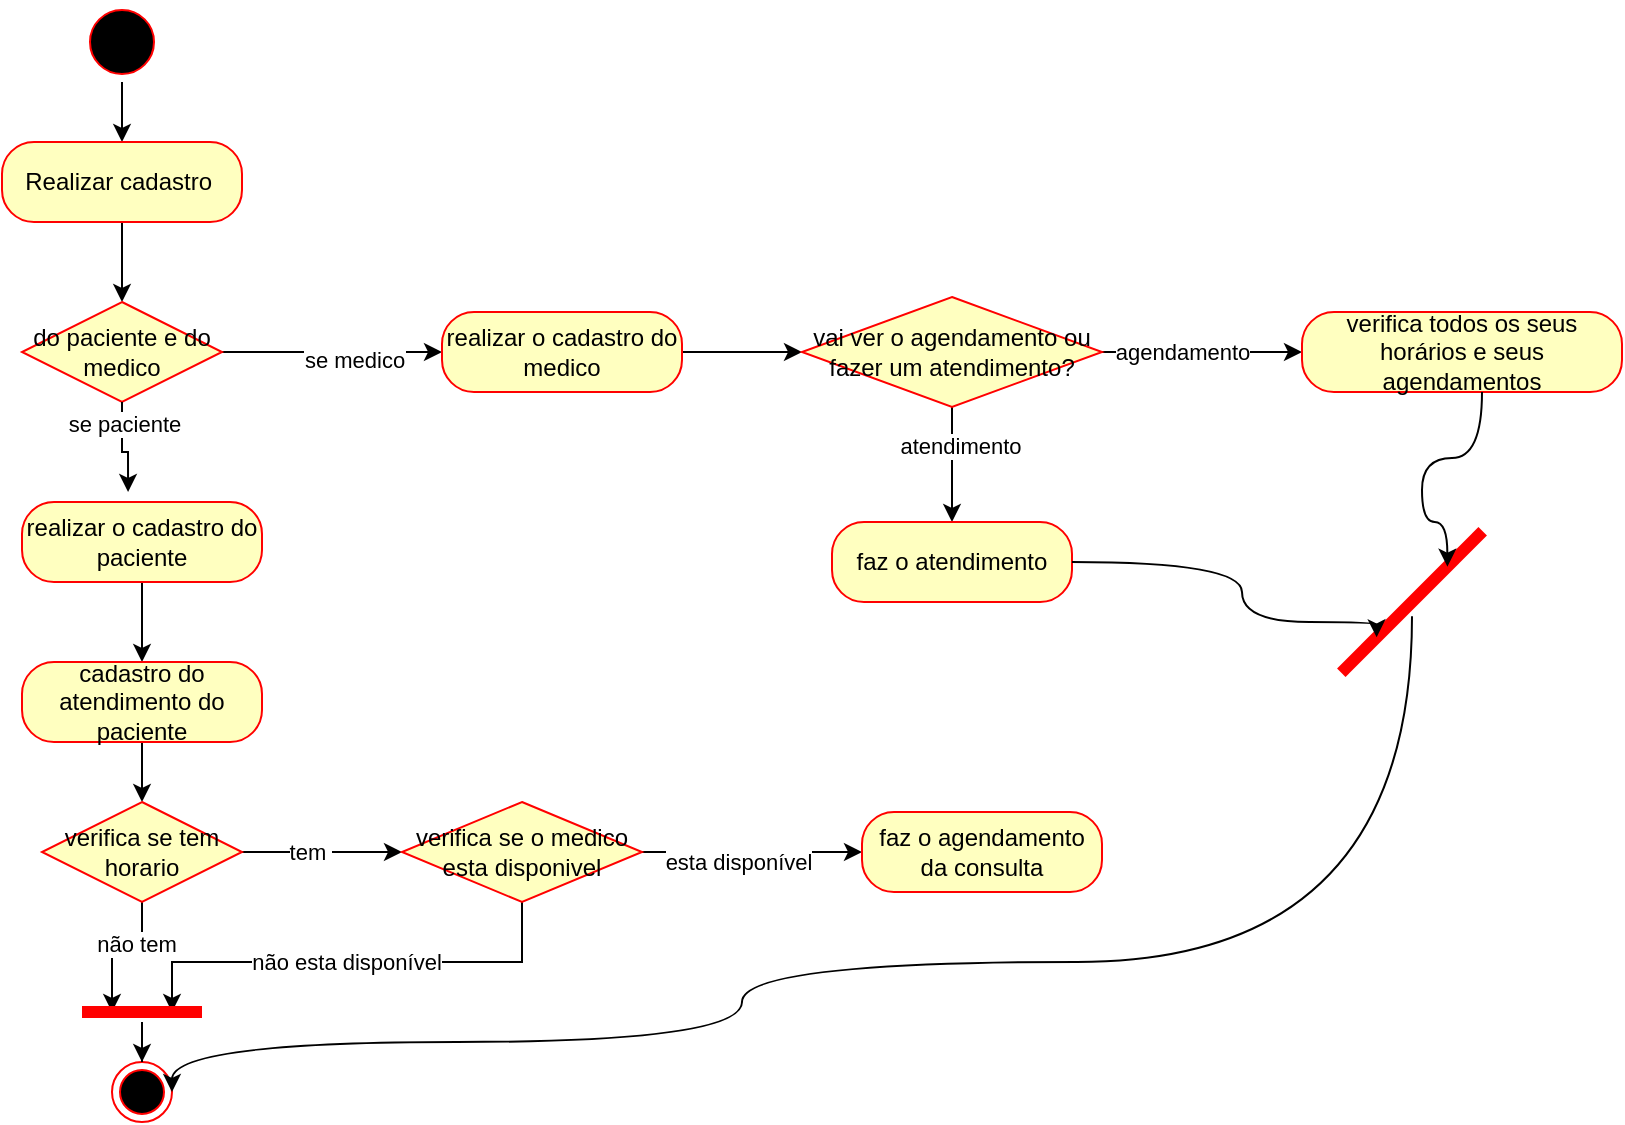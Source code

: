<mxfile version="24.0.6" type="device">
  <diagram id="i3CcAQCYsB3aMC7ETBdm" name="Página-1">
    <mxGraphModel dx="1120" dy="529" grid="1" gridSize="10" guides="1" tooltips="1" connect="1" arrows="1" fold="1" page="1" pageScale="1" pageWidth="827" pageHeight="1169" math="0" shadow="0">
      <root>
        <mxCell id="0" />
        <mxCell id="1" parent="0" />
        <mxCell id="vw9BgIneqF9484WrZ8cX-7" style="edgeStyle=orthogonalEdgeStyle;rounded=0;orthogonalLoop=1;jettySize=auto;html=1;entryX=0.5;entryY=0;entryDx=0;entryDy=0;" edge="1" parent="1" source="vw9BgIneqF9484WrZ8cX-3" target="vw9BgIneqF9484WrZ8cX-5">
          <mxGeometry relative="1" as="geometry" />
        </mxCell>
        <mxCell id="vw9BgIneqF9484WrZ8cX-3" value="" style="ellipse;html=1;shape=startState;fillColor=#000000;strokeColor=#ff0000;" vertex="1" parent="1">
          <mxGeometry x="40" width="40" height="40" as="geometry" />
        </mxCell>
        <mxCell id="vw9BgIneqF9484WrZ8cX-11" style="edgeStyle=orthogonalEdgeStyle;rounded=0;orthogonalLoop=1;jettySize=auto;html=1;entryX=0.5;entryY=0;entryDx=0;entryDy=0;" edge="1" parent="1" source="vw9BgIneqF9484WrZ8cX-5" target="vw9BgIneqF9484WrZ8cX-8">
          <mxGeometry relative="1" as="geometry" />
        </mxCell>
        <mxCell id="vw9BgIneqF9484WrZ8cX-5" value="Realizar cadastro&amp;nbsp;" style="rounded=1;whiteSpace=wrap;html=1;arcSize=40;fontColor=#000000;fillColor=#ffffc0;strokeColor=#ff0000;" vertex="1" parent="1">
          <mxGeometry y="70" width="120" height="40" as="geometry" />
        </mxCell>
        <mxCell id="vw9BgIneqF9484WrZ8cX-12" style="edgeStyle=orthogonalEdgeStyle;rounded=0;orthogonalLoop=1;jettySize=auto;html=1;" edge="1" parent="1" source="vw9BgIneqF9484WrZ8cX-8" target="vw9BgIneqF9484WrZ8cX-13">
          <mxGeometry relative="1" as="geometry">
            <mxPoint x="210" y="175" as="targetPoint" />
          </mxGeometry>
        </mxCell>
        <mxCell id="vw9BgIneqF9484WrZ8cX-17" value="se medico" style="edgeLabel;html=1;align=center;verticalAlign=middle;resizable=0;points=[];" vertex="1" connectable="0" parent="vw9BgIneqF9484WrZ8cX-12">
          <mxGeometry x="0.2" y="-4" relative="1" as="geometry">
            <mxPoint as="offset" />
          </mxGeometry>
        </mxCell>
        <mxCell id="vw9BgIneqF9484WrZ8cX-8" value="do paciente e do medico" style="rhombus;whiteSpace=wrap;html=1;fontColor=#000000;fillColor=#ffffc0;strokeColor=#ff0000;" vertex="1" parent="1">
          <mxGeometry x="10" y="150" width="100" height="50" as="geometry" />
        </mxCell>
        <mxCell id="vw9BgIneqF9484WrZ8cX-50" style="edgeStyle=orthogonalEdgeStyle;rounded=0;orthogonalLoop=1;jettySize=auto;html=1;entryX=0;entryY=0.5;entryDx=0;entryDy=0;" edge="1" parent="1" source="vw9BgIneqF9484WrZ8cX-13" target="vw9BgIneqF9484WrZ8cX-47">
          <mxGeometry relative="1" as="geometry" />
        </mxCell>
        <mxCell id="vw9BgIneqF9484WrZ8cX-13" value="realizar o cadastro do medico" style="rounded=1;whiteSpace=wrap;html=1;arcSize=40;fontColor=#000000;fillColor=#ffffc0;strokeColor=#ff0000;" vertex="1" parent="1">
          <mxGeometry x="220" y="155" width="120" height="40" as="geometry" />
        </mxCell>
        <mxCell id="vw9BgIneqF9484WrZ8cX-22" style="edgeStyle=orthogonalEdgeStyle;rounded=0;orthogonalLoop=1;jettySize=auto;html=1;exitX=0.5;exitY=1;exitDx=0;exitDy=0;entryX=0.5;entryY=0;entryDx=0;entryDy=0;" edge="1" parent="1" source="vw9BgIneqF9484WrZ8cX-14" target="vw9BgIneqF9484WrZ8cX-20">
          <mxGeometry relative="1" as="geometry" />
        </mxCell>
        <mxCell id="vw9BgIneqF9484WrZ8cX-14" value="realizar o cadastro do paciente" style="rounded=1;whiteSpace=wrap;html=1;arcSize=40;fontColor=#000000;fillColor=#ffffc0;strokeColor=#ff0000;" vertex="1" parent="1">
          <mxGeometry x="10" y="250" width="120" height="40" as="geometry" />
        </mxCell>
        <mxCell id="vw9BgIneqF9484WrZ8cX-16" style="edgeStyle=orthogonalEdgeStyle;rounded=0;orthogonalLoop=1;jettySize=auto;html=1;exitX=0.5;exitY=1;exitDx=0;exitDy=0;entryX=0.442;entryY=-0.125;entryDx=0;entryDy=0;entryPerimeter=0;" edge="1" parent="1" source="vw9BgIneqF9484WrZ8cX-8" target="vw9BgIneqF9484WrZ8cX-14">
          <mxGeometry relative="1" as="geometry" />
        </mxCell>
        <mxCell id="vw9BgIneqF9484WrZ8cX-19" value="se paciente" style="edgeLabel;html=1;align=center;verticalAlign=middle;resizable=0;points=[];" vertex="1" connectable="0" parent="vw9BgIneqF9484WrZ8cX-16">
          <mxGeometry x="-0.542" y="1" relative="1" as="geometry">
            <mxPoint as="offset" />
          </mxGeometry>
        </mxCell>
        <mxCell id="vw9BgIneqF9484WrZ8cX-26" value="" style="edgeStyle=orthogonalEdgeStyle;rounded=0;orthogonalLoop=1;jettySize=auto;html=1;" edge="1" parent="1" source="vw9BgIneqF9484WrZ8cX-20" target="vw9BgIneqF9484WrZ8cX-23">
          <mxGeometry relative="1" as="geometry" />
        </mxCell>
        <mxCell id="vw9BgIneqF9484WrZ8cX-20" value="cadastro do atendimento do paciente" style="rounded=1;whiteSpace=wrap;html=1;arcSize=40;fontColor=#000000;fillColor=#ffffc0;strokeColor=#ff0000;" vertex="1" parent="1">
          <mxGeometry x="10" y="330" width="120" height="40" as="geometry" />
        </mxCell>
        <mxCell id="vw9BgIneqF9484WrZ8cX-30" style="edgeStyle=orthogonalEdgeStyle;rounded=0;orthogonalLoop=1;jettySize=auto;html=1;exitX=1;exitY=0.5;exitDx=0;exitDy=0;entryX=0;entryY=0.5;entryDx=0;entryDy=0;" edge="1" parent="1" source="vw9BgIneqF9484WrZ8cX-23" target="vw9BgIneqF9484WrZ8cX-27">
          <mxGeometry relative="1" as="geometry" />
        </mxCell>
        <mxCell id="vw9BgIneqF9484WrZ8cX-31" value="tem&amp;nbsp;" style="edgeLabel;html=1;align=center;verticalAlign=middle;resizable=0;points=[];" vertex="1" connectable="0" parent="vw9BgIneqF9484WrZ8cX-30">
          <mxGeometry x="-0.15" relative="1" as="geometry">
            <mxPoint as="offset" />
          </mxGeometry>
        </mxCell>
        <mxCell id="vw9BgIneqF9484WrZ8cX-33" style="edgeStyle=orthogonalEdgeStyle;rounded=0;orthogonalLoop=1;jettySize=auto;html=1;entryX=0.25;entryY=0.5;entryDx=0;entryDy=0;entryPerimeter=0;" edge="1" parent="1" source="vw9BgIneqF9484WrZ8cX-23" target="vw9BgIneqF9484WrZ8cX-40">
          <mxGeometry relative="1" as="geometry">
            <mxPoint x="70" y="480" as="targetPoint" />
          </mxGeometry>
        </mxCell>
        <mxCell id="vw9BgIneqF9484WrZ8cX-34" value="não tem" style="edgeLabel;html=1;align=center;verticalAlign=middle;resizable=0;points=[];" vertex="1" connectable="0" parent="vw9BgIneqF9484WrZ8cX-33">
          <mxGeometry x="-0.4" y="-3" relative="1" as="geometry">
            <mxPoint as="offset" />
          </mxGeometry>
        </mxCell>
        <mxCell id="vw9BgIneqF9484WrZ8cX-23" value="verifica se tem horario" style="rhombus;whiteSpace=wrap;html=1;fontColor=#000000;fillColor=#ffffc0;strokeColor=#ff0000;" vertex="1" parent="1">
          <mxGeometry x="20" y="400" width="100" height="50" as="geometry" />
        </mxCell>
        <mxCell id="vw9BgIneqF9484WrZ8cX-38" style="edgeStyle=orthogonalEdgeStyle;rounded=0;orthogonalLoop=1;jettySize=auto;html=1;entryX=0;entryY=0.5;entryDx=0;entryDy=0;" edge="1" parent="1" source="vw9BgIneqF9484WrZ8cX-27" target="vw9BgIneqF9484WrZ8cX-36">
          <mxGeometry relative="1" as="geometry" />
        </mxCell>
        <mxCell id="vw9BgIneqF9484WrZ8cX-45" value="esta disponível" style="edgeLabel;html=1;align=center;verticalAlign=middle;resizable=0;points=[];" vertex="1" connectable="0" parent="vw9BgIneqF9484WrZ8cX-38">
          <mxGeometry x="-0.133" y="-5" relative="1" as="geometry">
            <mxPoint as="offset" />
          </mxGeometry>
        </mxCell>
        <mxCell id="vw9BgIneqF9484WrZ8cX-43" style="edgeStyle=orthogonalEdgeStyle;rounded=0;orthogonalLoop=1;jettySize=auto;html=1;entryX=0.75;entryY=0.5;entryDx=0;entryDy=0;entryPerimeter=0;" edge="1" parent="1" source="vw9BgIneqF9484WrZ8cX-27" target="vw9BgIneqF9484WrZ8cX-40">
          <mxGeometry relative="1" as="geometry">
            <mxPoint x="220" y="602" as="targetPoint" />
            <Array as="points">
              <mxPoint x="260" y="480" />
              <mxPoint x="85" y="480" />
            </Array>
          </mxGeometry>
        </mxCell>
        <mxCell id="vw9BgIneqF9484WrZ8cX-44" value="não esta disponível" style="edgeLabel;html=1;align=center;verticalAlign=middle;resizable=0;points=[];" vertex="1" connectable="0" parent="vw9BgIneqF9484WrZ8cX-43">
          <mxGeometry x="0.026" relative="1" as="geometry">
            <mxPoint as="offset" />
          </mxGeometry>
        </mxCell>
        <mxCell id="vw9BgIneqF9484WrZ8cX-27" value="verifica se o medico esta disponivel" style="rhombus;whiteSpace=wrap;html=1;fontColor=#000000;fillColor=#ffffc0;strokeColor=#ff0000;" vertex="1" parent="1">
          <mxGeometry x="200" y="400" width="120" height="50" as="geometry" />
        </mxCell>
        <mxCell id="vw9BgIneqF9484WrZ8cX-32" value="" style="ellipse;html=1;shape=endState;fillColor=#000000;strokeColor=#ff0000;" vertex="1" parent="1">
          <mxGeometry x="55" y="530" width="30" height="30" as="geometry" />
        </mxCell>
        <mxCell id="vw9BgIneqF9484WrZ8cX-36" value="faz o agendamento da consulta" style="rounded=1;whiteSpace=wrap;html=1;arcSize=40;fontColor=#000000;fillColor=#ffffc0;strokeColor=#ff0000;" vertex="1" parent="1">
          <mxGeometry x="430" y="405" width="120" height="40" as="geometry" />
        </mxCell>
        <mxCell id="vw9BgIneqF9484WrZ8cX-46" style="edgeStyle=orthogonalEdgeStyle;rounded=0;orthogonalLoop=1;jettySize=auto;html=1;" edge="1" parent="1" source="vw9BgIneqF9484WrZ8cX-40" target="vw9BgIneqF9484WrZ8cX-32">
          <mxGeometry relative="1" as="geometry" />
        </mxCell>
        <mxCell id="vw9BgIneqF9484WrZ8cX-40" value="" style="shape=line;html=1;strokeWidth=6;strokeColor=#ff0000;" vertex="1" parent="1">
          <mxGeometry x="40" y="500" width="60" height="10" as="geometry" />
        </mxCell>
        <mxCell id="vw9BgIneqF9484WrZ8cX-53" style="edgeStyle=orthogonalEdgeStyle;rounded=0;orthogonalLoop=1;jettySize=auto;html=1;entryX=0.5;entryY=0;entryDx=0;entryDy=0;" edge="1" parent="1" source="vw9BgIneqF9484WrZ8cX-47" target="vw9BgIneqF9484WrZ8cX-51">
          <mxGeometry relative="1" as="geometry" />
        </mxCell>
        <mxCell id="vw9BgIneqF9484WrZ8cX-58" value="atendimento" style="edgeLabel;html=1;align=center;verticalAlign=middle;resizable=0;points=[];" vertex="1" connectable="0" parent="vw9BgIneqF9484WrZ8cX-53">
          <mxGeometry x="-0.322" y="4" relative="1" as="geometry">
            <mxPoint as="offset" />
          </mxGeometry>
        </mxCell>
        <mxCell id="vw9BgIneqF9484WrZ8cX-56" style="edgeStyle=orthogonalEdgeStyle;rounded=0;orthogonalLoop=1;jettySize=auto;html=1;exitX=1;exitY=0.5;exitDx=0;exitDy=0;curved=1;" edge="1" parent="1" source="vw9BgIneqF9484WrZ8cX-47" target="vw9BgIneqF9484WrZ8cX-54">
          <mxGeometry relative="1" as="geometry" />
        </mxCell>
        <mxCell id="vw9BgIneqF9484WrZ8cX-57" value="agendamento" style="edgeLabel;html=1;align=center;verticalAlign=middle;resizable=0;points=[];" vertex="1" connectable="0" parent="vw9BgIneqF9484WrZ8cX-56">
          <mxGeometry x="-0.2" relative="1" as="geometry">
            <mxPoint as="offset" />
          </mxGeometry>
        </mxCell>
        <mxCell id="vw9BgIneqF9484WrZ8cX-47" value="vai ver o agendamento ou fazer um atendimento?" style="rhombus;whiteSpace=wrap;html=1;fontColor=#000000;fillColor=#ffffc0;strokeColor=#ff0000;" vertex="1" parent="1">
          <mxGeometry x="400" y="147.5" width="150" height="55" as="geometry" />
        </mxCell>
        <mxCell id="vw9BgIneqF9484WrZ8cX-51" value="faz o atendimento" style="rounded=1;whiteSpace=wrap;html=1;arcSize=40;fontColor=#000000;fillColor=#ffffc0;strokeColor=#ff0000;" vertex="1" parent="1">
          <mxGeometry x="415" y="260" width="120" height="40" as="geometry" />
        </mxCell>
        <mxCell id="vw9BgIneqF9484WrZ8cX-54" value="verifica todos os seus horários e seus agendamentos" style="rounded=1;whiteSpace=wrap;html=1;arcSize=40;fontColor=#000000;fillColor=#ffffc0;strokeColor=#ff0000;" vertex="1" parent="1">
          <mxGeometry x="650" y="155" width="160" height="40" as="geometry" />
        </mxCell>
        <mxCell id="vw9BgIneqF9484WrZ8cX-64" style="edgeStyle=orthogonalEdgeStyle;rounded=0;orthogonalLoop=1;jettySize=auto;html=1;entryX=1;entryY=0.5;entryDx=0;entryDy=0;curved=1;" edge="1" parent="1" source="vw9BgIneqF9484WrZ8cX-59" target="vw9BgIneqF9484WrZ8cX-32">
          <mxGeometry relative="1" as="geometry">
            <Array as="points">
              <mxPoint x="705" y="480" />
              <mxPoint x="370" y="480" />
              <mxPoint x="370" y="520" />
              <mxPoint x="85" y="520" />
            </Array>
          </mxGeometry>
        </mxCell>
        <mxCell id="vw9BgIneqF9484WrZ8cX-59" value="" style="shape=line;html=1;strokeWidth=6;strokeColor=#ff0000;rotation=45;direction=north;" vertex="1" parent="1">
          <mxGeometry x="700" y="250" width="10" height="100" as="geometry" />
        </mxCell>
        <mxCell id="vw9BgIneqF9484WrZ8cX-62" style="edgeStyle=orthogonalEdgeStyle;rounded=0;orthogonalLoop=1;jettySize=auto;html=1;curved=1;entryX=0.25;entryY=0.5;entryDx=0;entryDy=0;entryPerimeter=0;" edge="1" parent="1" source="vw9BgIneqF9484WrZ8cX-51" target="vw9BgIneqF9484WrZ8cX-59">
          <mxGeometry relative="1" as="geometry">
            <mxPoint x="730" y="310" as="targetPoint" />
            <Array as="points">
              <mxPoint x="620" y="280" />
              <mxPoint x="620" y="310" />
              <mxPoint x="687" y="310" />
            </Array>
          </mxGeometry>
        </mxCell>
        <mxCell id="vw9BgIneqF9484WrZ8cX-63" style="edgeStyle=orthogonalEdgeStyle;rounded=0;orthogonalLoop=1;jettySize=auto;html=1;entryX=0.75;entryY=0.5;entryDx=0;entryDy=0;entryPerimeter=0;curved=1;" edge="1" parent="1" source="vw9BgIneqF9484WrZ8cX-54" target="vw9BgIneqF9484WrZ8cX-59">
          <mxGeometry relative="1" as="geometry">
            <Array as="points">
              <mxPoint x="740" y="228" />
              <mxPoint x="710" y="228" />
              <mxPoint x="710" y="260" />
              <mxPoint x="723" y="260" />
            </Array>
          </mxGeometry>
        </mxCell>
      </root>
    </mxGraphModel>
  </diagram>
</mxfile>
